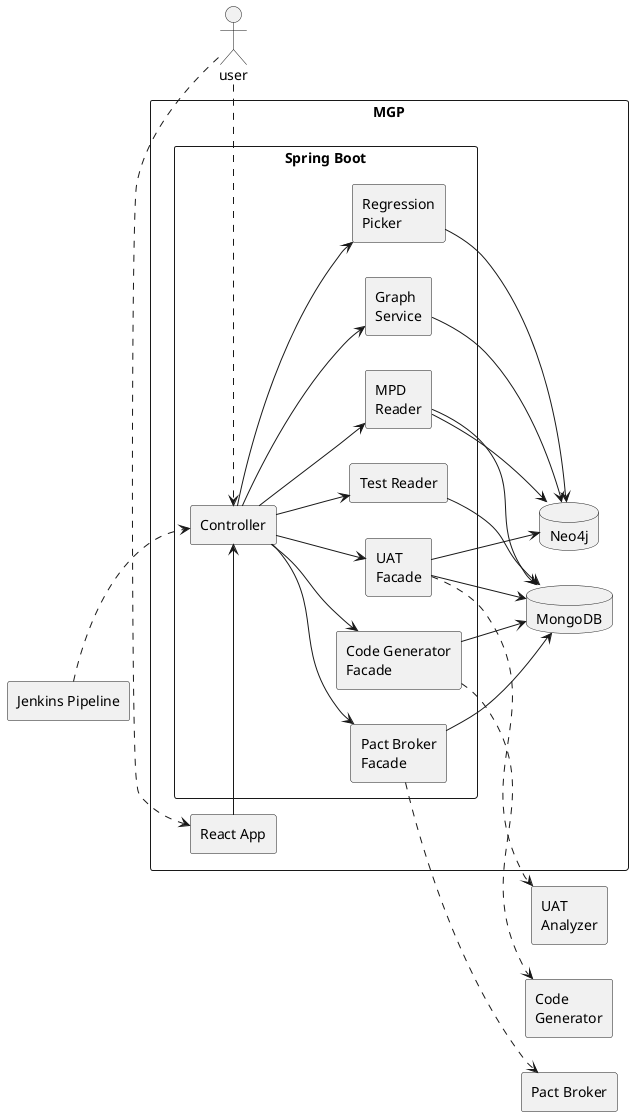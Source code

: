 @startuml
left to right direction
actor user
rectangle "Jenkins Pipeline" as jp
rectangle "Code\nGenerator" as cg
rectangle "UAT\nAnalyzer" as ua
rectangle "Pact Broker" as pb

rectangle "MGP" {
	rectangle "React App" as react
    database Neo4j as neo
    database MongoDB as mon


    rectangle "Spring Boot" {
        rectangle "Controller" as con
        rectangle "Regression\nPicker" as rp
        rectangle "Graph\nService" as gs
        rectangle "MPD\nReader" as mr
        rectangle "Code Generator\nFacade" as cgf
        rectangle "UAT\nFacade" as uf
        rectangle "Pact Broker\nFacade" as pbf
        rectangle "Test Reader" as tr

    }

    react -> con
    con -d-> rp
    con -d-> gs
    con -d-> mr
    con -d-> cgf
    con -d-> uf
    con -d-> pbf
    con -d-> tr

    rp -d-> neo
    gs -d-> neo
    mr -d-> neo
    uf -d-> neo

    mr -d-> mon
    cgf -d-> mon
    uf -d-> mon
    pbf -d-> mon
    tr -d-> mon
}

jp .> con
jp .[hidden].> react
user .> con
user .> react
cgf .> cg
uf .> ua
pbf .> pb

neo -[hidden]> cg
neo -[hidden]> ua
neo -[hidden]> pb
@enduml